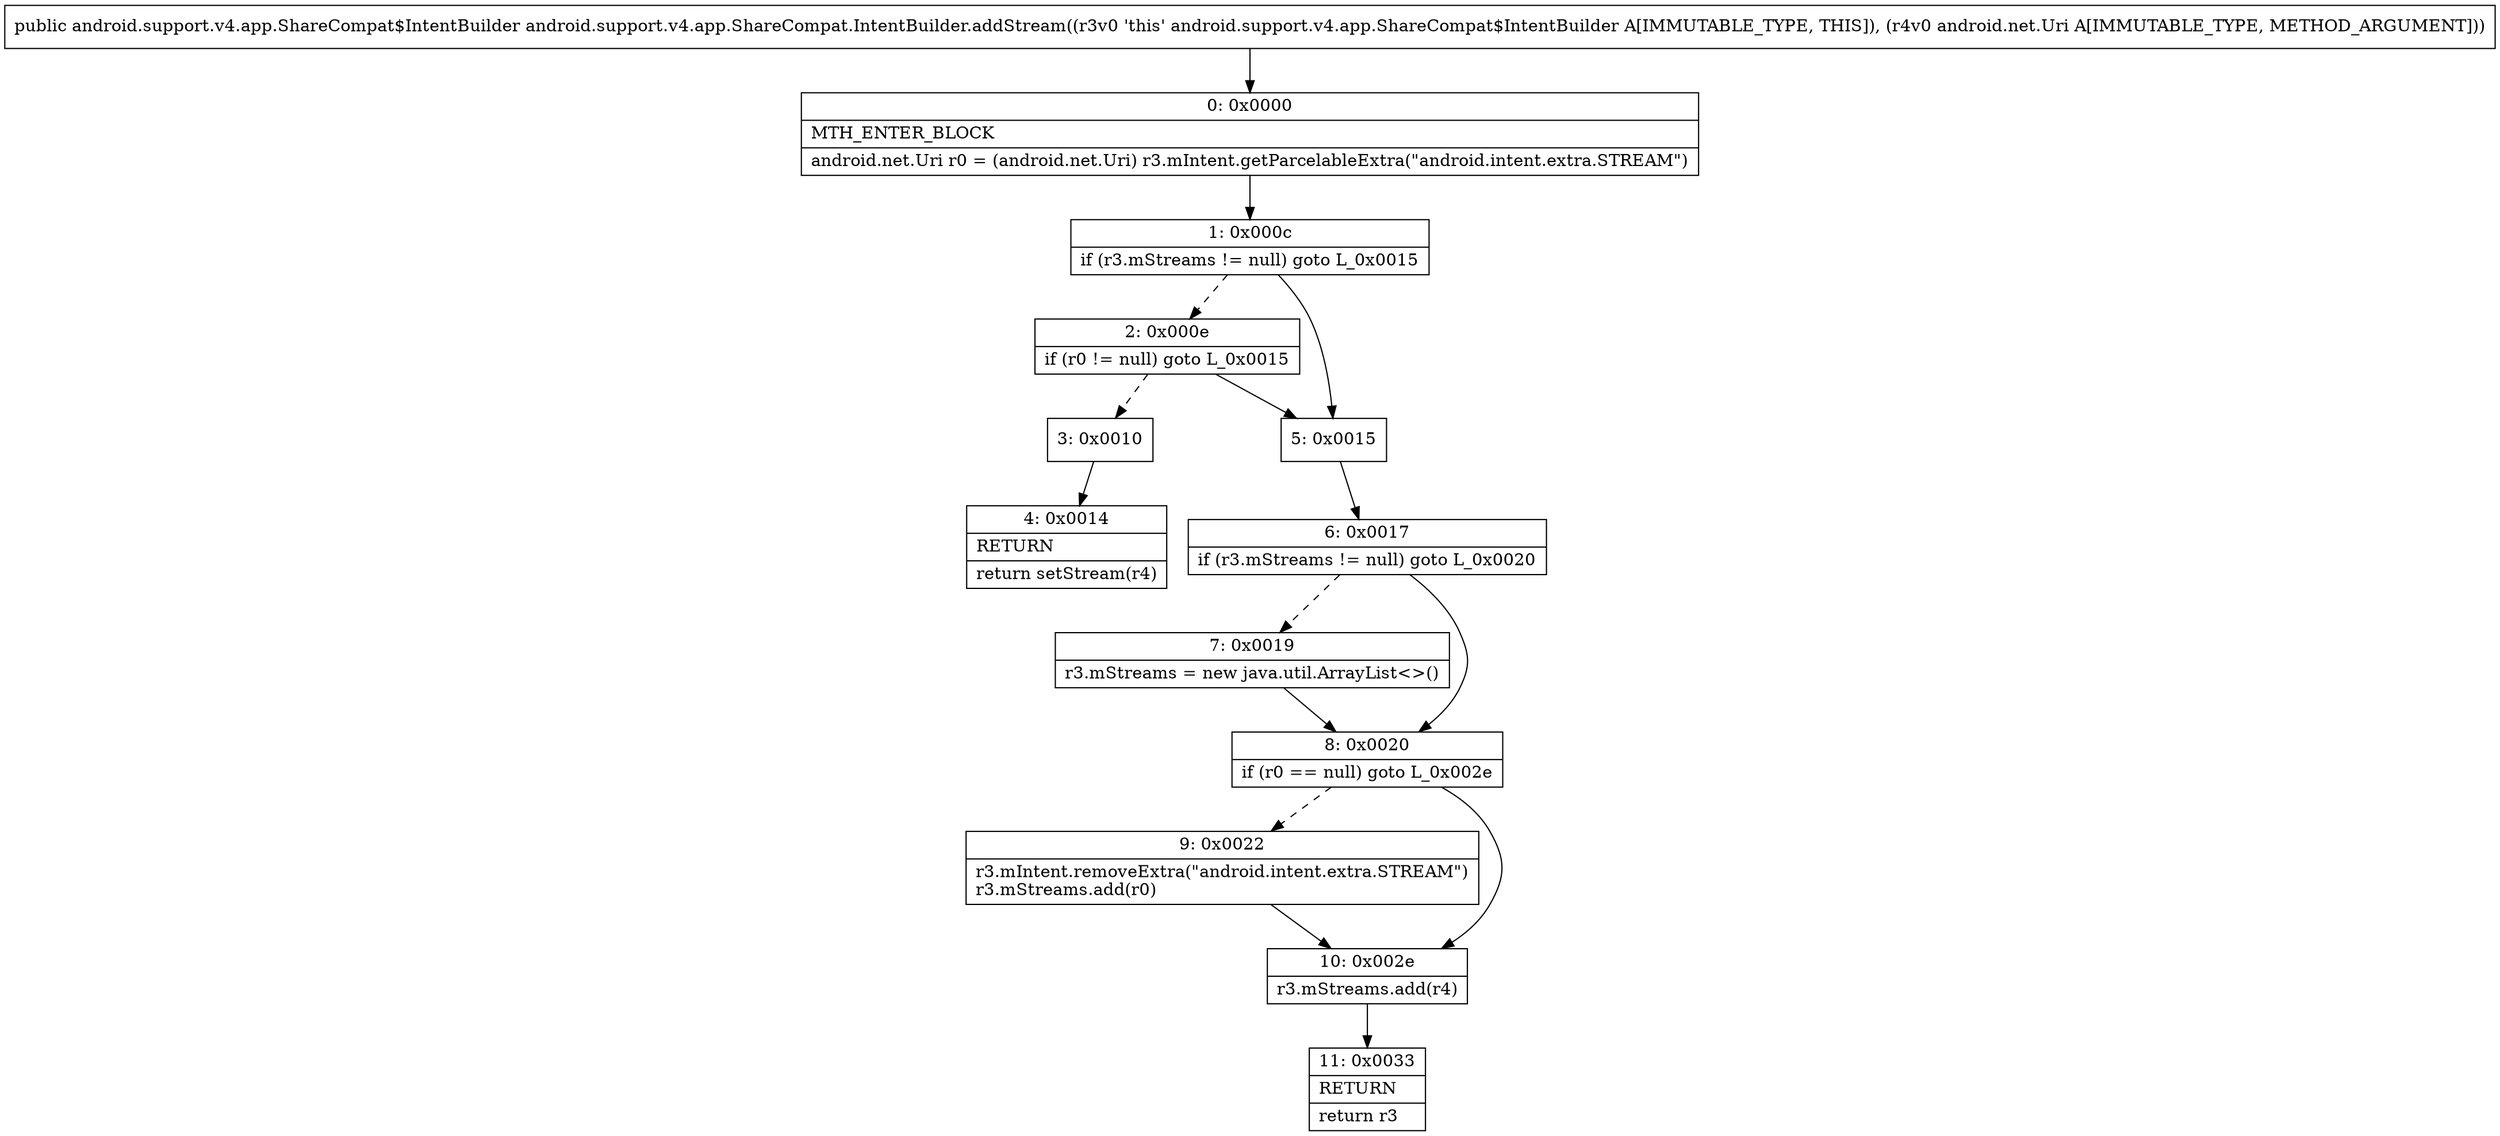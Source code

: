 digraph "CFG forandroid.support.v4.app.ShareCompat.IntentBuilder.addStream(Landroid\/net\/Uri;)Landroid\/support\/v4\/app\/ShareCompat$IntentBuilder;" {
Node_0 [shape=record,label="{0\:\ 0x0000|MTH_ENTER_BLOCK\l|android.net.Uri r0 = (android.net.Uri) r3.mIntent.getParcelableExtra(\"android.intent.extra.STREAM\")\l}"];
Node_1 [shape=record,label="{1\:\ 0x000c|if (r3.mStreams != null) goto L_0x0015\l}"];
Node_2 [shape=record,label="{2\:\ 0x000e|if (r0 != null) goto L_0x0015\l}"];
Node_3 [shape=record,label="{3\:\ 0x0010}"];
Node_4 [shape=record,label="{4\:\ 0x0014|RETURN\l|return setStream(r4)\l}"];
Node_5 [shape=record,label="{5\:\ 0x0015}"];
Node_6 [shape=record,label="{6\:\ 0x0017|if (r3.mStreams != null) goto L_0x0020\l}"];
Node_7 [shape=record,label="{7\:\ 0x0019|r3.mStreams = new java.util.ArrayList\<\>()\l}"];
Node_8 [shape=record,label="{8\:\ 0x0020|if (r0 == null) goto L_0x002e\l}"];
Node_9 [shape=record,label="{9\:\ 0x0022|r3.mIntent.removeExtra(\"android.intent.extra.STREAM\")\lr3.mStreams.add(r0)\l}"];
Node_10 [shape=record,label="{10\:\ 0x002e|r3.mStreams.add(r4)\l}"];
Node_11 [shape=record,label="{11\:\ 0x0033|RETURN\l|return r3\l}"];
MethodNode[shape=record,label="{public android.support.v4.app.ShareCompat$IntentBuilder android.support.v4.app.ShareCompat.IntentBuilder.addStream((r3v0 'this' android.support.v4.app.ShareCompat$IntentBuilder A[IMMUTABLE_TYPE, THIS]), (r4v0 android.net.Uri A[IMMUTABLE_TYPE, METHOD_ARGUMENT])) }"];
MethodNode -> Node_0;
Node_0 -> Node_1;
Node_1 -> Node_2[style=dashed];
Node_1 -> Node_5;
Node_2 -> Node_3[style=dashed];
Node_2 -> Node_5;
Node_3 -> Node_4;
Node_5 -> Node_6;
Node_6 -> Node_7[style=dashed];
Node_6 -> Node_8;
Node_7 -> Node_8;
Node_8 -> Node_9[style=dashed];
Node_8 -> Node_10;
Node_9 -> Node_10;
Node_10 -> Node_11;
}

